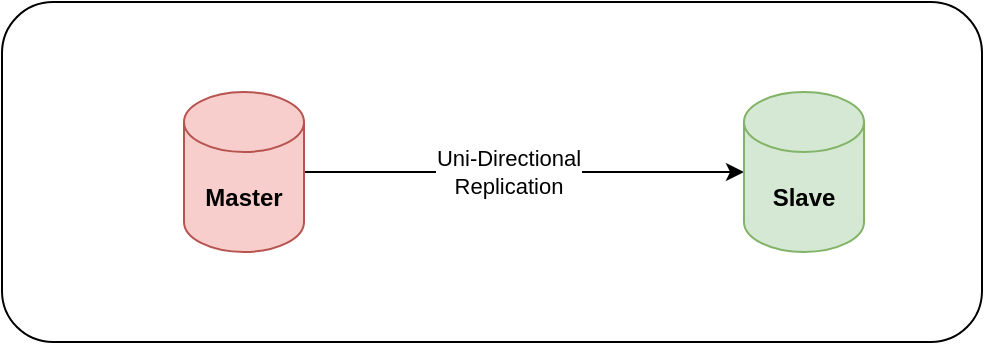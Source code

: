 <mxfile version="20.0.3" type="device"><diagram id="ogNPW0_8k-Xj5hhZRL0j" name="Page-1"><mxGraphModel dx="946" dy="486" grid="1" gridSize="10" guides="1" tooltips="1" connect="1" arrows="1" fold="1" page="1" pageScale="1" pageWidth="827" pageHeight="1169" math="0" shadow="0"><root><mxCell id="0"/><mxCell id="1" parent="0"/><mxCell id="mlVMmEU02T_YWOIqGgAS-7" style="edgeStyle=orthogonalEdgeStyle;rounded=0;orthogonalLoop=1;jettySize=auto;html=1;entryX=0;entryY=0.5;entryDx=0;entryDy=0;entryPerimeter=0;" edge="1" parent="1" source="mlVMmEU02T_YWOIqGgAS-1" target="mlVMmEU02T_YWOIqGgAS-2"><mxGeometry relative="1" as="geometry"/></mxCell><mxCell id="mlVMmEU02T_YWOIqGgAS-10" value="Uni-Directional &lt;br&gt;Replication" style="edgeLabel;html=1;align=center;verticalAlign=middle;resizable=0;points=[];" vertex="1" connectable="0" parent="mlVMmEU02T_YWOIqGgAS-7"><mxGeometry x="-0.283" y="3" relative="1" as="geometry"><mxPoint x="23" y="3" as="offset"/></mxGeometry></mxCell><mxCell id="mlVMmEU02T_YWOIqGgAS-1" value="&lt;b&gt;Master&lt;/b&gt;" style="shape=cylinder3;whiteSpace=wrap;html=1;boundedLbl=1;backgroundOutline=1;size=15;fillColor=#f8cecc;strokeColor=#b85450;" vertex="1" parent="1"><mxGeometry x="260" y="170" width="60" height="80" as="geometry"/></mxCell><mxCell id="mlVMmEU02T_YWOIqGgAS-2" value="&lt;b&gt;Slave&lt;/b&gt;" style="shape=cylinder3;whiteSpace=wrap;html=1;boundedLbl=1;backgroundOutline=1;size=15;fillColor=#d5e8d4;strokeColor=#82b366;" vertex="1" parent="1"><mxGeometry x="540" y="170" width="60" height="80" as="geometry"/></mxCell><mxCell id="mlVMmEU02T_YWOIqGgAS-12" value="" style="rounded=1;whiteSpace=wrap;html=1;fillColor=none;" vertex="1" parent="1"><mxGeometry x="169" y="125" width="490" height="170" as="geometry"/></mxCell></root></mxGraphModel></diagram></mxfile>
